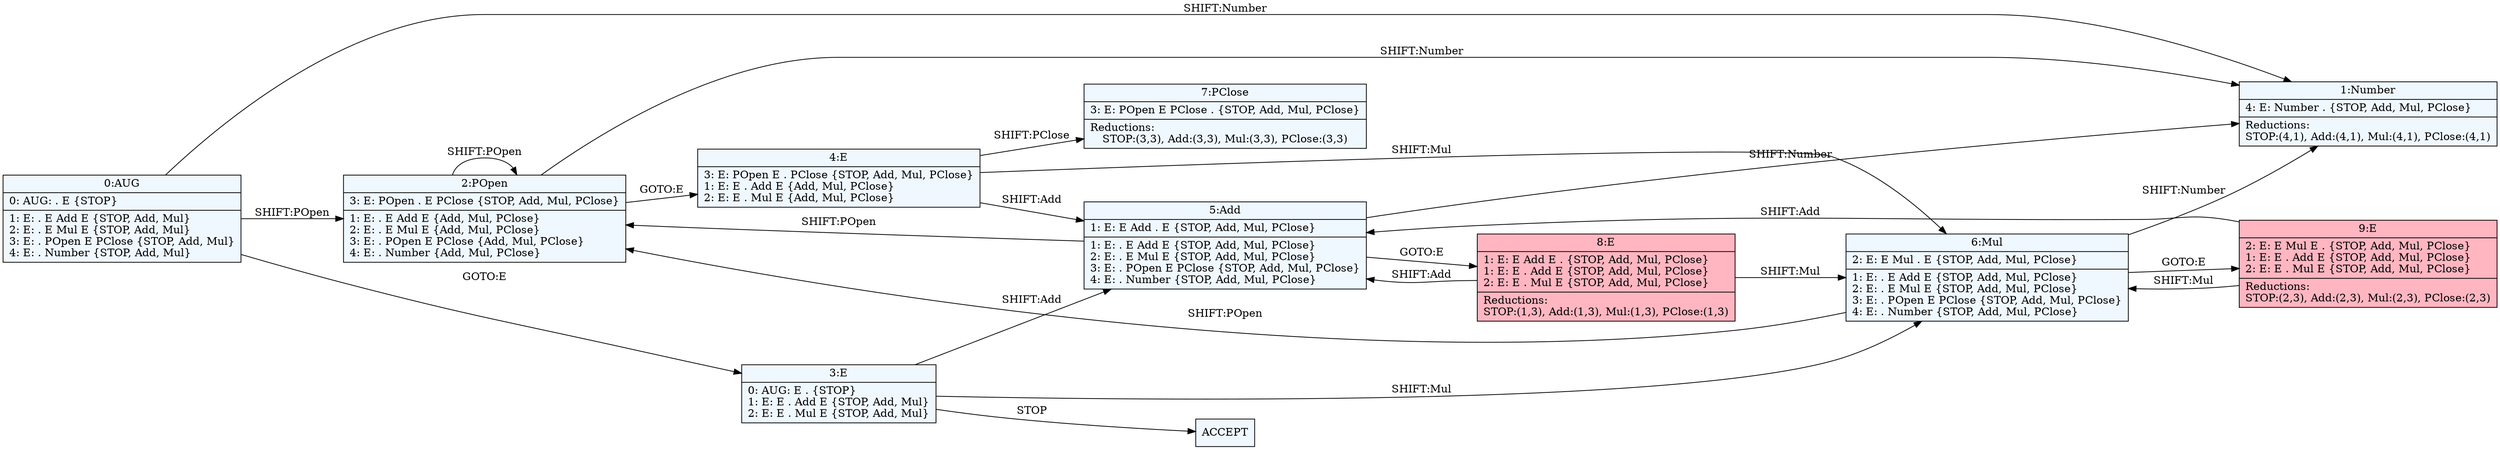 
            digraph grammar {
            rankdir=LR
            fontname = "Bitstream Vera Sans"
            fontsize = 8
            node[
                shape=record,
                style=filled,
                fillcolor=aliceblue
            ]
            nodesep = 0.3
            edge[dir=black,arrowtail=empty]

        0 -> 1 [label="SHIFT:Number"]
0 -> 2 [label="SHIFT:POpen"]
0 [label="0:AUG|0: AUG: . E    \{STOP\}\l|1: E: . E Add E    \{STOP, Add, Mul\}\l2: E: . E Mul E    \{STOP, Add, Mul\}\l3: E: . POpen E PClose    \{STOP, Add, Mul\}\l4: E: . Number    \{STOP, Add, Mul\}\l"]
0 -> 3 [label="GOTO:E"]
1 [label="1:Number|4: E: Number .    \{STOP, Add, Mul, PClose\}\l|Reductions:\lSTOP:(4,1), Add:(4,1), Mul:(4,1), PClose:(4,1)"]
2 -> 1 [label="SHIFT:Number"]
2 -> 2 [label="SHIFT:POpen"]
2 [label="2:POpen|3: E: POpen . E PClose    \{STOP, Add, Mul, PClose\}\l|1: E: . E Add E    \{Add, Mul, PClose\}\l2: E: . E Mul E    \{Add, Mul, PClose\}\l3: E: . POpen E PClose    \{Add, Mul, PClose\}\l4: E: . Number    \{Add, Mul, PClose\}\l"]
2 -> 4 [label="GOTO:E"]
3 -> ACCEPT [label="STOP"]
3 -> 5 [label="SHIFT:Add"]
3 -> 6 [label="SHIFT:Mul"]
3 [label="3:E|0: AUG: E .    \{STOP\}\l1: E: E . Add E    \{STOP, Add, Mul\}\l2: E: E . Mul E    \{STOP, Add, Mul\}\l"]
4 -> 5 [label="SHIFT:Add"]
4 -> 6 [label="SHIFT:Mul"]
4 -> 7 [label="SHIFT:PClose"]
4 [label="4:E|3: E: POpen E . PClose    \{STOP, Add, Mul, PClose\}\l1: E: E . Add E    \{Add, Mul, PClose\}\l2: E: E . Mul E    \{Add, Mul, PClose\}\l"]
5 -> 1 [label="SHIFT:Number"]
5 -> 2 [label="SHIFT:POpen"]
5 [label="5:Add|1: E: E Add . E    \{STOP, Add, Mul, PClose\}\l|1: E: . E Add E    \{STOP, Add, Mul, PClose\}\l2: E: . E Mul E    \{STOP, Add, Mul, PClose\}\l3: E: . POpen E PClose    \{STOP, Add, Mul, PClose\}\l4: E: . Number    \{STOP, Add, Mul, PClose\}\l"]
5 -> 8 [label="GOTO:E"]
6 -> 1 [label="SHIFT:Number"]
6 -> 2 [label="SHIFT:POpen"]
6 [label="6:Mul|2: E: E Mul . E    \{STOP, Add, Mul, PClose\}\l|1: E: . E Add E    \{STOP, Add, Mul, PClose\}\l2: E: . E Mul E    \{STOP, Add, Mul, PClose\}\l3: E: . POpen E PClose    \{STOP, Add, Mul, PClose\}\l4: E: . Number    \{STOP, Add, Mul, PClose\}\l"]
6 -> 9 [label="GOTO:E"]
7 [label="7:PClose|3: E: POpen E PClose .    \{STOP, Add, Mul, PClose\}\l|Reductions:\lSTOP:(3,3), Add:(3,3), Mul:(3,3), PClose:(3,3)"]
8 -> 5 [label="SHIFT:Add"]
8 -> 6 [label="SHIFT:Mul"]
8 [label="8:E|1: E: E Add E .    \{STOP, Add, Mul, PClose\}\l1: E: E . Add E    \{STOP, Add, Mul, PClose\}\l2: E: E . Mul E    \{STOP, Add, Mul, PClose\}\l|Reductions:\lSTOP:(1,3), Add:(1,3), Mul:(1,3), PClose:(1,3)", fillcolor="lightpink"]
9 -> 5 [label="SHIFT:Add"]
9 -> 6 [label="SHIFT:Mul"]
9 [label="9:E|2: E: E Mul E .    \{STOP, Add, Mul, PClose\}\l1: E: E . Add E    \{STOP, Add, Mul, PClose\}\l2: E: E . Mul E    \{STOP, Add, Mul, PClose\}\l|Reductions:\lSTOP:(2,3), Add:(2,3), Mul:(2,3), PClose:(2,3)", fillcolor="lightpink"]

}
